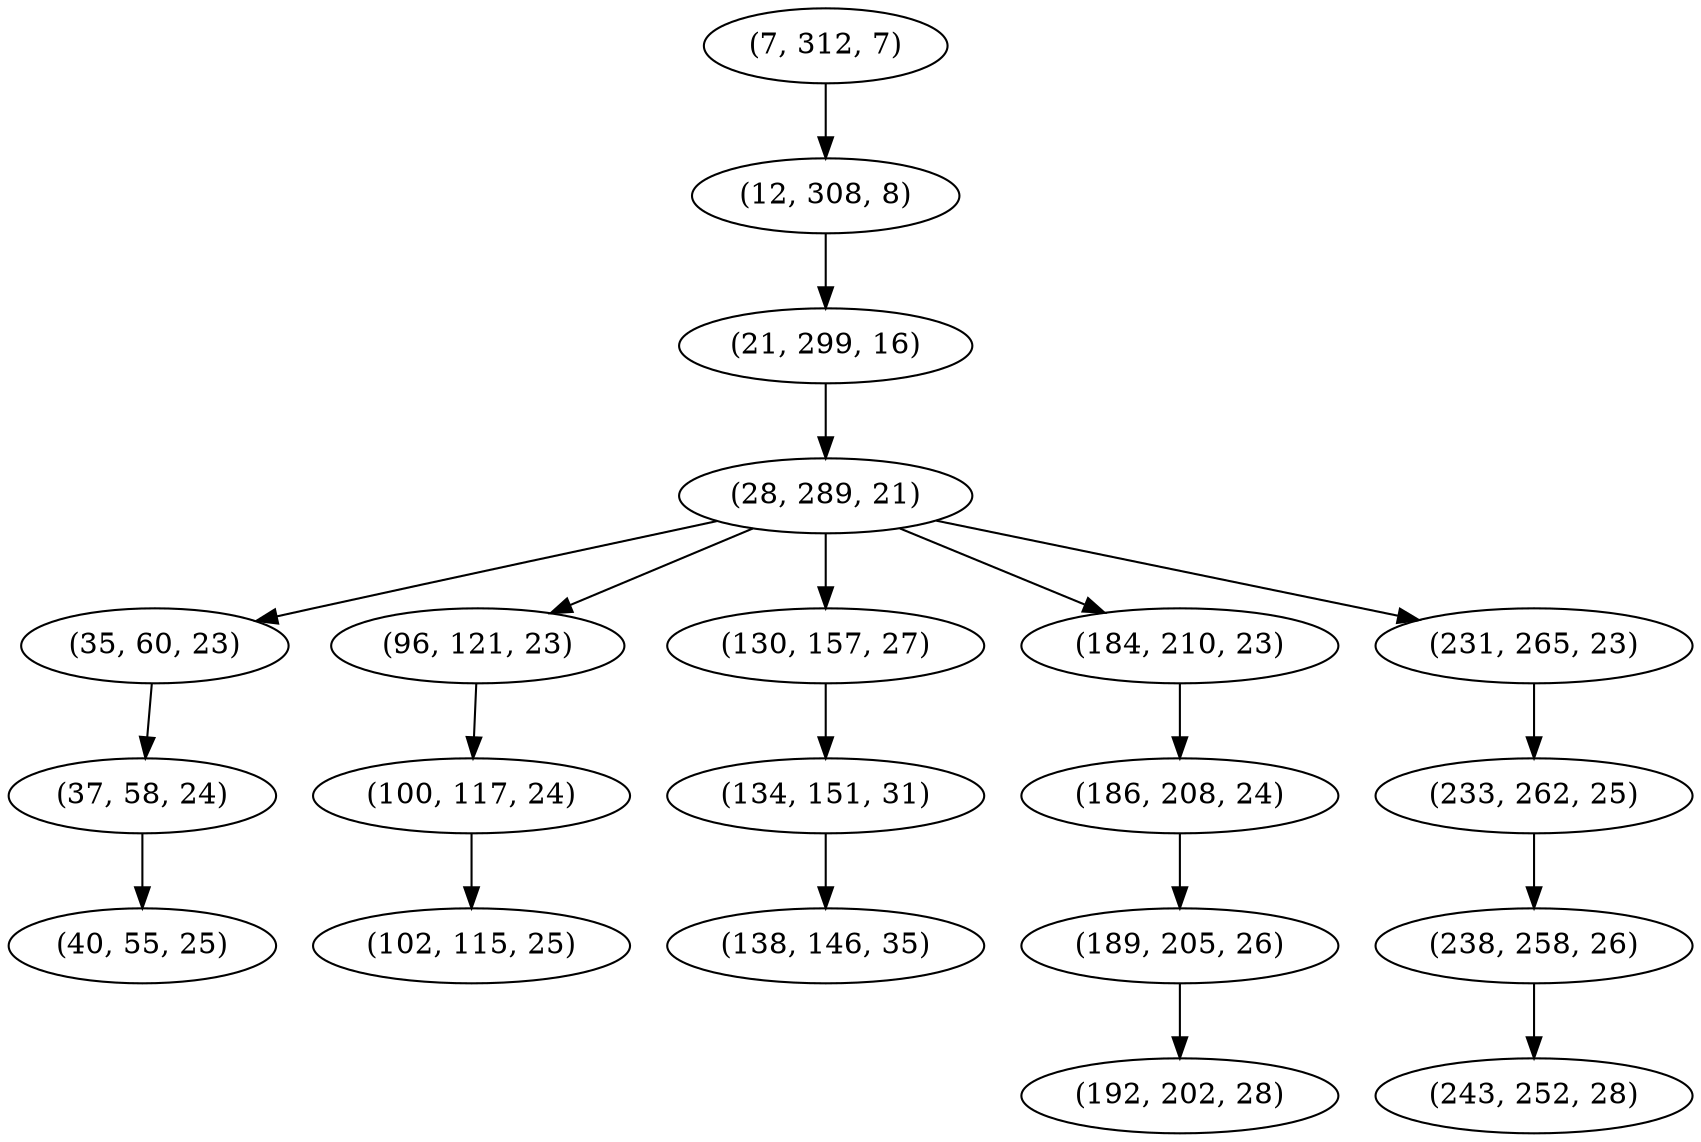 digraph tree {
    "(7, 312, 7)";
    "(12, 308, 8)";
    "(21, 299, 16)";
    "(28, 289, 21)";
    "(35, 60, 23)";
    "(37, 58, 24)";
    "(40, 55, 25)";
    "(96, 121, 23)";
    "(100, 117, 24)";
    "(102, 115, 25)";
    "(130, 157, 27)";
    "(134, 151, 31)";
    "(138, 146, 35)";
    "(184, 210, 23)";
    "(186, 208, 24)";
    "(189, 205, 26)";
    "(192, 202, 28)";
    "(231, 265, 23)";
    "(233, 262, 25)";
    "(238, 258, 26)";
    "(243, 252, 28)";
    "(7, 312, 7)" -> "(12, 308, 8)";
    "(12, 308, 8)" -> "(21, 299, 16)";
    "(21, 299, 16)" -> "(28, 289, 21)";
    "(28, 289, 21)" -> "(35, 60, 23)";
    "(28, 289, 21)" -> "(96, 121, 23)";
    "(28, 289, 21)" -> "(130, 157, 27)";
    "(28, 289, 21)" -> "(184, 210, 23)";
    "(28, 289, 21)" -> "(231, 265, 23)";
    "(35, 60, 23)" -> "(37, 58, 24)";
    "(37, 58, 24)" -> "(40, 55, 25)";
    "(96, 121, 23)" -> "(100, 117, 24)";
    "(100, 117, 24)" -> "(102, 115, 25)";
    "(130, 157, 27)" -> "(134, 151, 31)";
    "(134, 151, 31)" -> "(138, 146, 35)";
    "(184, 210, 23)" -> "(186, 208, 24)";
    "(186, 208, 24)" -> "(189, 205, 26)";
    "(189, 205, 26)" -> "(192, 202, 28)";
    "(231, 265, 23)" -> "(233, 262, 25)";
    "(233, 262, 25)" -> "(238, 258, 26)";
    "(238, 258, 26)" -> "(243, 252, 28)";
}
